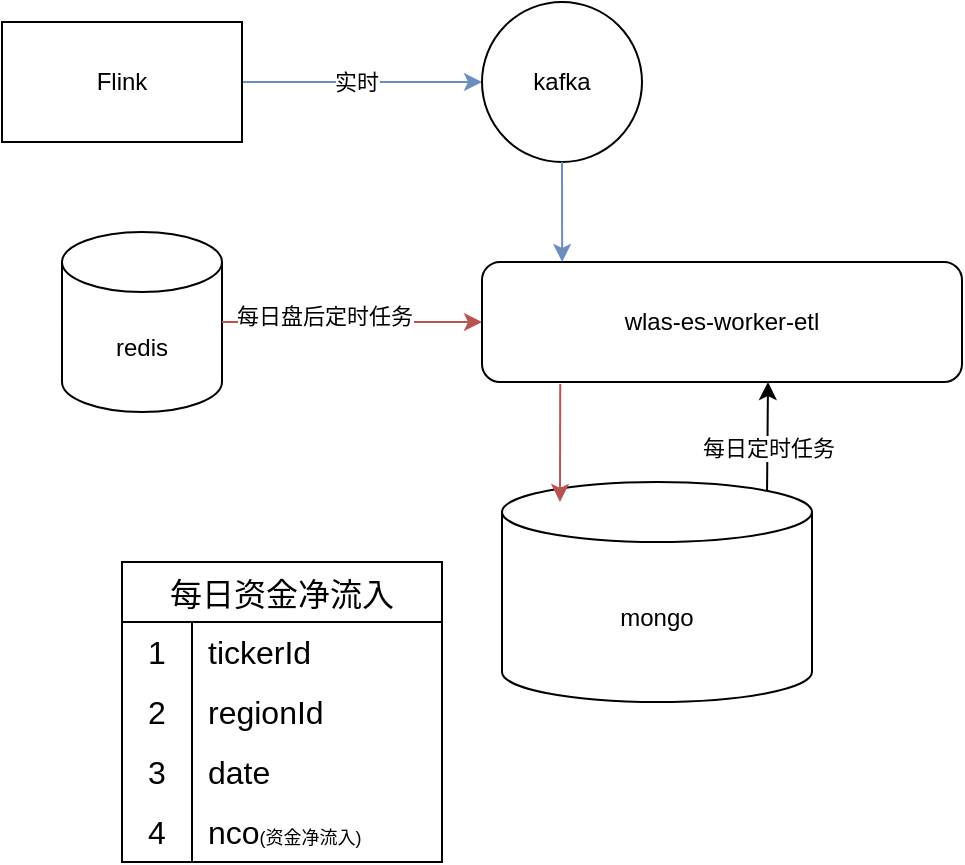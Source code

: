 <mxfile version="20.8.5" type="github" pages="2">
  <diagram id="C5RBs43oDa-KdzZeNtuy" name="Page-1">
    <mxGraphModel dx="867" dy="458" grid="1" gridSize="10" guides="1" tooltips="1" connect="1" arrows="1" fold="1" page="1" pageScale="1" pageWidth="827" pageHeight="1169" math="0" shadow="0">
      <root>
        <mxCell id="WIyWlLk6GJQsqaUBKTNV-0" />
        <mxCell id="WIyWlLk6GJQsqaUBKTNV-1" parent="WIyWlLk6GJQsqaUBKTNV-0" />
        <mxCell id="0sK6oK3GfoSKicFpAwXB-0" value="mongo" style="shape=cylinder3;whiteSpace=wrap;html=1;boundedLbl=1;backgroundOutline=1;size=15;" vertex="1" parent="WIyWlLk6GJQsqaUBKTNV-1">
          <mxGeometry x="250" y="340" width="155" height="110" as="geometry" />
        </mxCell>
        <mxCell id="0sK6oK3GfoSKicFpAwXB-8" value="" style="edgeStyle=orthogonalEdgeStyle;rounded=0;orthogonalLoop=1;jettySize=auto;html=1;fillColor=#dae8fc;strokeColor=#6c8ebf;" edge="1" parent="WIyWlLk6GJQsqaUBKTNV-1" source="0sK6oK3GfoSKicFpAwXB-1" target="0sK6oK3GfoSKicFpAwXB-7">
          <mxGeometry relative="1" as="geometry" />
        </mxCell>
        <mxCell id="0sK6oK3GfoSKicFpAwXB-33" value="实时" style="edgeLabel;html=1;align=center;verticalAlign=middle;resizable=0;points=[];" vertex="1" connectable="0" parent="0sK6oK3GfoSKicFpAwXB-8">
          <mxGeometry x="-0.056" relative="1" as="geometry">
            <mxPoint as="offset" />
          </mxGeometry>
        </mxCell>
        <mxCell id="0sK6oK3GfoSKicFpAwXB-1" value="Flink" style="rounded=0;whiteSpace=wrap;html=1;" vertex="1" parent="WIyWlLk6GJQsqaUBKTNV-1">
          <mxGeometry y="110" width="120" height="60" as="geometry" />
        </mxCell>
        <mxCell id="0sK6oK3GfoSKicFpAwXB-7" value="kafka" style="ellipse;whiteSpace=wrap;html=1;aspect=fixed;" vertex="1" parent="WIyWlLk6GJQsqaUBKTNV-1">
          <mxGeometry x="240" y="100" width="80" height="80" as="geometry" />
        </mxCell>
        <mxCell id="0sK6oK3GfoSKicFpAwXB-9" value="wlas-es-worker-etl" style="rounded=1;whiteSpace=wrap;html=1;" vertex="1" parent="WIyWlLk6GJQsqaUBKTNV-1">
          <mxGeometry x="240" y="230" width="240" height="60" as="geometry" />
        </mxCell>
        <mxCell id="0sK6oK3GfoSKicFpAwXB-23" value="" style="endArrow=classic;html=1;rounded=0;exitX=0.5;exitY=1;exitDx=0;exitDy=0;entryX=0.167;entryY=0;entryDx=0;entryDy=0;entryPerimeter=0;fillColor=#dae8fc;strokeColor=#6c8ebf;" edge="1" parent="WIyWlLk6GJQsqaUBKTNV-1" source="0sK6oK3GfoSKicFpAwXB-7" target="0sK6oK3GfoSKicFpAwXB-9">
          <mxGeometry width="50" height="50" relative="1" as="geometry">
            <mxPoint x="350" y="360" as="sourcePoint" />
            <mxPoint x="400" y="310" as="targetPoint" />
          </mxGeometry>
        </mxCell>
        <mxCell id="0sK6oK3GfoSKicFpAwXB-24" value="" style="endArrow=classic;html=1;rounded=0;exitX=0.163;exitY=1.017;exitDx=0;exitDy=0;exitPerimeter=0;fillColor=#f8cecc;strokeColor=#b85450;" edge="1" parent="WIyWlLk6GJQsqaUBKTNV-1" source="0sK6oK3GfoSKicFpAwXB-9">
          <mxGeometry width="50" height="50" relative="1" as="geometry">
            <mxPoint x="350" y="360" as="sourcePoint" />
            <mxPoint x="279" y="350" as="targetPoint" />
          </mxGeometry>
        </mxCell>
        <mxCell id="0sK6oK3GfoSKicFpAwXB-26" value="" style="endArrow=classic;html=1;rounded=0;exitX=0.855;exitY=0;exitDx=0;exitDy=4.35;exitPerimeter=0;" edge="1" parent="WIyWlLk6GJQsqaUBKTNV-1" source="0sK6oK3GfoSKicFpAwXB-0">
          <mxGeometry width="50" height="50" relative="1" as="geometry">
            <mxPoint x="350" y="360" as="sourcePoint" />
            <mxPoint x="383" y="290" as="targetPoint" />
          </mxGeometry>
        </mxCell>
        <mxCell id="0sK6oK3GfoSKicFpAwXB-27" value="每日定时任务" style="edgeLabel;html=1;align=center;verticalAlign=middle;resizable=0;points=[];" vertex="1" connectable="0" parent="0sK6oK3GfoSKicFpAwXB-26">
          <mxGeometry x="-0.207" relative="1" as="geometry">
            <mxPoint as="offset" />
          </mxGeometry>
        </mxCell>
        <mxCell id="0sK6oK3GfoSKicFpAwXB-30" value="redis" style="shape=cylinder3;whiteSpace=wrap;html=1;boundedLbl=1;backgroundOutline=1;size=15;labelBorderColor=none;" vertex="1" parent="WIyWlLk6GJQsqaUBKTNV-1">
          <mxGeometry x="30" y="215" width="80" height="90" as="geometry" />
        </mxCell>
        <mxCell id="0sK6oK3GfoSKicFpAwXB-31" value="" style="endArrow=classic;html=1;rounded=0;exitX=1;exitY=0.5;exitDx=0;exitDy=0;exitPerimeter=0;entryX=0;entryY=0.5;entryDx=0;entryDy=0;fillColor=#f8cecc;strokeColor=#b85450;" edge="1" parent="WIyWlLk6GJQsqaUBKTNV-1" source="0sK6oK3GfoSKicFpAwXB-30" target="0sK6oK3GfoSKicFpAwXB-9">
          <mxGeometry width="50" height="50" relative="1" as="geometry">
            <mxPoint x="170" y="300" as="sourcePoint" />
            <mxPoint x="220" y="250" as="targetPoint" />
          </mxGeometry>
        </mxCell>
        <mxCell id="0sK6oK3GfoSKicFpAwXB-32" value="每日盘后定时任务" style="edgeLabel;html=1;align=center;verticalAlign=middle;resizable=0;points=[];" vertex="1" connectable="0" parent="0sK6oK3GfoSKicFpAwXB-31">
          <mxGeometry x="-0.213" y="3" relative="1" as="geometry">
            <mxPoint as="offset" />
          </mxGeometry>
        </mxCell>
        <mxCell id="0sK6oK3GfoSKicFpAwXB-110" value="每日资金净流入" style="shape=table;startSize=30;container=1;collapsible=0;childLayout=tableLayout;fixedRows=1;rowLines=0;fontStyle=0;strokeColor=default;fontSize=16;labelBorderColor=none;" vertex="1" parent="WIyWlLk6GJQsqaUBKTNV-1">
          <mxGeometry x="60" y="380" width="160" height="150" as="geometry" />
        </mxCell>
        <mxCell id="0sK6oK3GfoSKicFpAwXB-111" value="" style="shape=tableRow;horizontal=0;startSize=0;swimlaneHead=0;swimlaneBody=0;top=0;left=0;bottom=0;right=0;collapsible=0;dropTarget=0;fillColor=none;points=[[0,0.5],[1,0.5]];portConstraint=eastwest;strokeColor=inherit;fontSize=16;labelBorderColor=none;" vertex="1" parent="0sK6oK3GfoSKicFpAwXB-110">
          <mxGeometry y="30" width="160" height="30" as="geometry" />
        </mxCell>
        <mxCell id="0sK6oK3GfoSKicFpAwXB-112" value="1" style="shape=partialRectangle;html=1;whiteSpace=wrap;connectable=0;fillColor=none;top=0;left=0;bottom=0;right=0;overflow=hidden;pointerEvents=1;strokeColor=inherit;fontSize=16;labelBorderColor=none;" vertex="1" parent="0sK6oK3GfoSKicFpAwXB-111">
          <mxGeometry width="35" height="30" as="geometry">
            <mxRectangle width="35" height="30" as="alternateBounds" />
          </mxGeometry>
        </mxCell>
        <mxCell id="0sK6oK3GfoSKicFpAwXB-113" value="tickerId" style="shape=partialRectangle;html=1;whiteSpace=wrap;connectable=0;fillColor=none;top=0;left=0;bottom=0;right=0;align=left;spacingLeft=6;overflow=hidden;strokeColor=inherit;fontSize=16;labelBorderColor=none;" vertex="1" parent="0sK6oK3GfoSKicFpAwXB-111">
          <mxGeometry x="35" width="125" height="30" as="geometry">
            <mxRectangle width="125" height="30" as="alternateBounds" />
          </mxGeometry>
        </mxCell>
        <mxCell id="0sK6oK3GfoSKicFpAwXB-114" value="" style="shape=tableRow;horizontal=0;startSize=0;swimlaneHead=0;swimlaneBody=0;top=0;left=0;bottom=0;right=0;collapsible=0;dropTarget=0;fillColor=none;points=[[0,0.5],[1,0.5]];portConstraint=eastwest;strokeColor=inherit;fontSize=16;labelBorderColor=none;" vertex="1" parent="0sK6oK3GfoSKicFpAwXB-110">
          <mxGeometry y="60" width="160" height="30" as="geometry" />
        </mxCell>
        <mxCell id="0sK6oK3GfoSKicFpAwXB-115" value="2" style="shape=partialRectangle;html=1;whiteSpace=wrap;connectable=0;fillColor=none;top=0;left=0;bottom=0;right=0;overflow=hidden;strokeColor=inherit;fontSize=16;labelBorderColor=none;" vertex="1" parent="0sK6oK3GfoSKicFpAwXB-114">
          <mxGeometry width="35" height="30" as="geometry">
            <mxRectangle width="35" height="30" as="alternateBounds" />
          </mxGeometry>
        </mxCell>
        <mxCell id="0sK6oK3GfoSKicFpAwXB-116" value="regionId" style="shape=partialRectangle;html=1;whiteSpace=wrap;connectable=0;fillColor=none;top=0;left=0;bottom=0;right=0;align=left;spacingLeft=6;overflow=hidden;strokeColor=inherit;fontSize=16;labelBorderColor=none;" vertex="1" parent="0sK6oK3GfoSKicFpAwXB-114">
          <mxGeometry x="35" width="125" height="30" as="geometry">
            <mxRectangle width="125" height="30" as="alternateBounds" />
          </mxGeometry>
        </mxCell>
        <mxCell id="0sK6oK3GfoSKicFpAwXB-117" value="" style="shape=tableRow;horizontal=0;startSize=0;swimlaneHead=0;swimlaneBody=0;top=0;left=0;bottom=0;right=0;collapsible=0;dropTarget=0;fillColor=none;points=[[0,0.5],[1,0.5]];portConstraint=eastwest;strokeColor=inherit;fontSize=16;labelBorderColor=none;" vertex="1" parent="0sK6oK3GfoSKicFpAwXB-110">
          <mxGeometry y="90" width="160" height="30" as="geometry" />
        </mxCell>
        <mxCell id="0sK6oK3GfoSKicFpAwXB-118" value="3" style="shape=partialRectangle;html=1;whiteSpace=wrap;connectable=0;fillColor=none;top=0;left=0;bottom=0;right=0;overflow=hidden;strokeColor=inherit;fontSize=16;labelBorderColor=none;" vertex="1" parent="0sK6oK3GfoSKicFpAwXB-117">
          <mxGeometry width="35" height="30" as="geometry">
            <mxRectangle width="35" height="30" as="alternateBounds" />
          </mxGeometry>
        </mxCell>
        <mxCell id="0sK6oK3GfoSKicFpAwXB-119" value="date" style="shape=partialRectangle;html=1;whiteSpace=wrap;connectable=0;fillColor=none;top=0;left=0;bottom=0;right=0;align=left;spacingLeft=6;overflow=hidden;strokeColor=inherit;fontSize=16;labelBorderColor=none;" vertex="1" parent="0sK6oK3GfoSKicFpAwXB-117">
          <mxGeometry x="35" width="125" height="30" as="geometry">
            <mxRectangle width="125" height="30" as="alternateBounds" />
          </mxGeometry>
        </mxCell>
        <mxCell id="0sK6oK3GfoSKicFpAwXB-120" style="shape=tableRow;horizontal=0;startSize=0;swimlaneHead=0;swimlaneBody=0;top=0;left=0;bottom=0;right=0;collapsible=0;dropTarget=0;fillColor=none;points=[[0,0.5],[1,0.5]];portConstraint=eastwest;strokeColor=inherit;fontSize=16;labelBorderColor=none;" vertex="1" parent="0sK6oK3GfoSKicFpAwXB-110">
          <mxGeometry y="120" width="160" height="30" as="geometry" />
        </mxCell>
        <mxCell id="0sK6oK3GfoSKicFpAwXB-121" value="4" style="shape=partialRectangle;html=1;whiteSpace=wrap;connectable=0;fillColor=none;top=0;left=0;bottom=0;right=0;overflow=hidden;strokeColor=inherit;fontSize=16;labelBorderColor=none;" vertex="1" parent="0sK6oK3GfoSKicFpAwXB-120">
          <mxGeometry width="35" height="30" as="geometry">
            <mxRectangle width="35" height="30" as="alternateBounds" />
          </mxGeometry>
        </mxCell>
        <mxCell id="0sK6oK3GfoSKicFpAwXB-122" value="nco&lt;font style=&quot;font-size: 9px;&quot;&gt;(资金净流入)&lt;/font&gt;" style="shape=partialRectangle;html=1;whiteSpace=wrap;connectable=0;fillColor=none;top=0;left=0;bottom=0;right=0;align=left;spacingLeft=6;overflow=hidden;strokeColor=inherit;fontSize=16;labelBorderColor=none;" vertex="1" parent="0sK6oK3GfoSKicFpAwXB-120">
          <mxGeometry x="35" width="125" height="30" as="geometry">
            <mxRectangle width="125" height="30" as="alternateBounds" />
          </mxGeometry>
        </mxCell>
      </root>
    </mxGraphModel>
  </diagram>
  <diagram id="wjvMj9Nch7RKc-PUQ0W6" name="第 2 页">
    <mxGraphModel dx="728" dy="377" grid="1" gridSize="10" guides="1" tooltips="1" connect="1" arrows="1" fold="1" page="1" pageScale="1" pageWidth="827" pageHeight="1169" math="0" shadow="0">
      <root>
        <mxCell id="0" />
        <mxCell id="1" parent="0" />
        <mxCell id="RfKFc-p_H9gRxyAXx0Jz-1" value="" style="rounded=0;whiteSpace=wrap;html=1;" vertex="1" parent="1">
          <mxGeometry x="39" y="170" width="750" height="420" as="geometry" />
        </mxCell>
        <mxCell id="RfKFc-p_H9gRxyAXx0Jz-2" value="" style="rounded=1;whiteSpace=wrap;html=1;" vertex="1" parent="1">
          <mxGeometry x="99" y="230" width="470" height="190" as="geometry" />
        </mxCell>
        <mxCell id="RfKFc-p_H9gRxyAXx0Jz-3" value="" style="rounded=1;whiteSpace=wrap;html=1;" vertex="1" parent="1">
          <mxGeometry x="629" y="245" width="140" height="100" as="geometry" />
        </mxCell>
        <mxCell id="RfKFc-p_H9gRxyAXx0Jz-4" value="&lt;font style=&quot;font-size: 24px&quot;&gt;&lt;b&gt;office平台&lt;/b&gt;&lt;/font&gt;" style="text;html=1;strokeColor=none;fillColor=none;align=center;verticalAlign=middle;whiteSpace=wrap;rounded=0;" vertex="1" parent="1">
          <mxGeometry x="49" y="560" width="116" height="30" as="geometry" />
        </mxCell>
        <mxCell id="RfKFc-p_H9gRxyAXx0Jz-5" value="&lt;font style=&quot;font-size: 18px&quot;&gt;DC数据平台&lt;/font&gt;&amp;nbsp;" style="text;html=1;strokeColor=none;fillColor=none;align=center;verticalAlign=middle;whiteSpace=wrap;rounded=0;fontFamily=Helvetica;fontSize=24;" vertex="1" parent="1">
          <mxGeometry x="91.5" y="380" width="155" height="30" as="geometry" />
        </mxCell>
        <mxCell id="RfKFc-p_H9gRxyAXx0Jz-6" value="&lt;font style=&quot;font-size: 14px&quot;&gt;quotes-opration-alert&lt;/font&gt;" style="text;html=1;strokeColor=none;fillColor=none;align=center;verticalAlign=middle;whiteSpace=wrap;rounded=0;fontFamily=Helvetica;fontSize=18;" vertex="1" parent="1">
          <mxGeometry x="629" y="290" width="140" height="30" as="geometry" />
        </mxCell>
        <mxCell id="RfKFc-p_H9gRxyAXx0Jz-7" value="" style="edgeStyle=orthogonalEdgeStyle;rounded=0;orthogonalLoop=1;jettySize=auto;html=1;fontFamily=Helvetica;fontSize=18;" edge="1" parent="1" source="RfKFc-p_H9gRxyAXx0Jz-9" target="RfKFc-p_H9gRxyAXx0Jz-15">
          <mxGeometry relative="1" as="geometry" />
        </mxCell>
        <mxCell id="RfKFc-p_H9gRxyAXx0Jz-8" value="&lt;font style=&quot;font-size: 12px&quot;&gt;trigger&lt;/font&gt;" style="edgeLabel;html=1;align=center;verticalAlign=middle;resizable=0;points=[];fontSize=18;fontFamily=Helvetica;" vertex="1" connectable="0" parent="RfKFc-p_H9gRxyAXx0Jz-7">
          <mxGeometry x="-0.08" relative="1" as="geometry">
            <mxPoint as="offset" />
          </mxGeometry>
        </mxCell>
        <mxCell id="RfKFc-p_H9gRxyAXx0Jz-9" value="调度中心" style="rounded=1;whiteSpace=wrap;html=1;fontFamily=Helvetica;fontSize=18;" vertex="1" parent="1">
          <mxGeometry x="119" y="270" width="100" height="50" as="geometry" />
        </mxCell>
        <mxCell id="RfKFc-p_H9gRxyAXx0Jz-10" value="Hive" style="shape=cylinder3;whiteSpace=wrap;html=1;boundedLbl=1;backgroundOutline=1;size=15;fontFamily=Helvetica;fontSize=18;" vertex="1" parent="1">
          <mxGeometry x="270" y="460" width="86" height="90" as="geometry" />
        </mxCell>
        <mxCell id="RfKFc-p_H9gRxyAXx0Jz-11" style="edgeStyle=orthogonalEdgeStyle;rounded=0;orthogonalLoop=1;jettySize=auto;html=1;exitX=0.25;exitY=1;exitDx=0;exitDy=0;fontFamily=Helvetica;fontSize=12;entryX=0.5;entryY=0;entryDx=0;entryDy=0;entryPerimeter=0;" edge="1" parent="1" source="RfKFc-p_H9gRxyAXx0Jz-15" target="RfKFc-p_H9gRxyAXx0Jz-10">
          <mxGeometry relative="1" as="geometry" />
        </mxCell>
        <mxCell id="RfKFc-p_H9gRxyAXx0Jz-12" value="查询用户集" style="edgeLabel;html=1;align=center;verticalAlign=middle;resizable=0;points=[];fontSize=12;fontFamily=Helvetica;" vertex="1" connectable="0" parent="RfKFc-p_H9gRxyAXx0Jz-11">
          <mxGeometry x="0.017" y="-2" relative="1" as="geometry">
            <mxPoint as="offset" />
          </mxGeometry>
        </mxCell>
        <mxCell id="RfKFc-p_H9gRxyAXx0Jz-13" value="" style="edgeStyle=orthogonalEdgeStyle;rounded=0;orthogonalLoop=1;jettySize=auto;html=1;fontFamily=Helvetica;fontSize=12;" edge="1" parent="1" source="RfKFc-p_H9gRxyAXx0Jz-15" target="RfKFc-p_H9gRxyAXx0Jz-21">
          <mxGeometry relative="1" as="geometry" />
        </mxCell>
        <mxCell id="RfKFc-p_H9gRxyAXx0Jz-14" value="父子triiger" style="edgeLabel;html=1;align=center;verticalAlign=middle;resizable=0;points=[];fontSize=12;fontFamily=Helvetica;" vertex="1" connectable="0" parent="RfKFc-p_H9gRxyAXx0Jz-13">
          <mxGeometry x="-0.12" y="3" relative="1" as="geometry">
            <mxPoint as="offset" />
          </mxGeometry>
        </mxCell>
        <mxCell id="RfKFc-p_H9gRxyAXx0Jz-15" value="query任务" style="rounded=1;whiteSpace=wrap;html=1;fontFamily=Helvetica;fontSize=18;" vertex="1" parent="1">
          <mxGeometry x="289" y="270" width="100" height="50" as="geometry" />
        </mxCell>
        <mxCell id="RfKFc-p_H9gRxyAXx0Jz-16" value="MySQL" style="shape=cylinder3;whiteSpace=wrap;html=1;boundedLbl=1;backgroundOutline=1;size=15;fontFamily=Helvetica;fontSize=18;" vertex="1" parent="1">
          <mxGeometry x="439" y="460" width="120" height="90" as="geometry" />
        </mxCell>
        <mxCell id="RfKFc-p_H9gRxyAXx0Jz-17" value="" style="endArrow=classic;html=1;rounded=0;fontFamily=Helvetica;fontSize=12;entryX=0.145;entryY=0;entryDx=0;entryDy=4.35;entryPerimeter=0;exitX=0.89;exitY=0.98;exitDx=0;exitDy=0;exitPerimeter=0;" edge="1" parent="1" source="RfKFc-p_H9gRxyAXx0Jz-15" target="RfKFc-p_H9gRxyAXx0Jz-16">
          <mxGeometry width="50" height="50" relative="1" as="geometry">
            <mxPoint x="389" y="430" as="sourcePoint" />
            <mxPoint x="439" y="380" as="targetPoint" />
          </mxGeometry>
        </mxCell>
        <mxCell id="RfKFc-p_H9gRxyAXx0Jz-18" value="存储用户" style="edgeLabel;html=1;align=center;verticalAlign=middle;resizable=0;points=[];fontSize=12;fontFamily=Helvetica;" vertex="1" connectable="0" parent="RfKFc-p_H9gRxyAXx0Jz-17">
          <mxGeometry x="-0.149" relative="1" as="geometry">
            <mxPoint as="offset" />
          </mxGeometry>
        </mxCell>
        <mxCell id="RfKFc-p_H9gRxyAXx0Jz-19" value="" style="edgeStyle=orthogonalEdgeStyle;rounded=0;orthogonalLoop=1;jettySize=auto;html=1;fontFamily=Helvetica;fontSize=12;entryX=0;entryY=0.5;entryDx=0;entryDy=0;" edge="1" parent="1" source="RfKFc-p_H9gRxyAXx0Jz-21" target="RfKFc-p_H9gRxyAXx0Jz-3">
          <mxGeometry relative="1" as="geometry" />
        </mxCell>
        <mxCell id="RfKFc-p_H9gRxyAXx0Jz-20" value="&lt;font style=&quot;font-size: 14px&quot;&gt;call&lt;/font&gt;" style="edgeLabel;html=1;align=center;verticalAlign=middle;resizable=0;points=[];fontSize=12;fontFamily=Helvetica;" vertex="1" connectable="0" parent="RfKFc-p_H9gRxyAXx0Jz-19">
          <mxGeometry x="0.343" y="4" relative="1" as="geometry">
            <mxPoint as="offset" />
          </mxGeometry>
        </mxCell>
        <mxCell id="RfKFc-p_H9gRxyAXx0Jz-21" value="通知任务" style="rounded=1;whiteSpace=wrap;html=1;fontFamily=Helvetica;fontSize=18;" vertex="1" parent="1">
          <mxGeometry x="459" y="270" width="100" height="50" as="geometry" />
        </mxCell>
        <mxCell id="RfKFc-p_H9gRxyAXx0Jz-22" value="" style="endArrow=classic;html=1;rounded=0;fontFamily=Helvetica;fontSize=12;entryX=0.5;entryY=1;entryDx=0;entryDy=0;exitX=0.855;exitY=0;exitDx=0;exitDy=4.35;exitPerimeter=0;" edge="1" parent="1" source="RfKFc-p_H9gRxyAXx0Jz-16" target="RfKFc-p_H9gRxyAXx0Jz-3">
          <mxGeometry width="50" height="50" relative="1" as="geometry">
            <mxPoint x="449" y="400" as="sourcePoint" />
            <mxPoint x="499" y="350" as="targetPoint" />
          </mxGeometry>
        </mxCell>
        <mxCell id="RfKFc-p_H9gRxyAXx0Jz-23" value="查询用户集" style="edgeLabel;html=1;align=center;verticalAlign=middle;resizable=0;points=[];fontSize=12;fontFamily=Helvetica;" vertex="1" connectable="0" parent="RfKFc-p_H9gRxyAXx0Jz-22">
          <mxGeometry x="0.198" y="-4" relative="1" as="geometry">
            <mxPoint as="offset" />
          </mxGeometry>
        </mxCell>
        <mxCell id="RfKFc-p_H9gRxyAXx0Jz-24" value="user" style="shape=umlActor;verticalLabelPosition=bottom;verticalAlign=top;html=1;outlineConnect=0;fontFamily=Helvetica;fontSize=14;" vertex="1" parent="1">
          <mxGeometry x="680" y="50" width="30" height="60" as="geometry" />
        </mxCell>
        <mxCell id="RfKFc-p_H9gRxyAXx0Jz-25" value="" style="endArrow=classic;html=1;rounded=0;fontFamily=Helvetica;fontSize=14;exitX=0.5;exitY=0;exitDx=0;exitDy=0;" edge="1" parent="1" source="RfKFc-p_H9gRxyAXx0Jz-3" target="RfKFc-p_H9gRxyAXx0Jz-24">
          <mxGeometry width="50" height="50" relative="1" as="geometry">
            <mxPoint x="670" y="240" as="sourcePoint" />
            <mxPoint x="720" y="190" as="targetPoint" />
          </mxGeometry>
        </mxCell>
        <mxCell id="RfKFc-p_H9gRxyAXx0Jz-26" value="Push &amp;amp; Email" style="edgeLabel;html=1;align=center;verticalAlign=middle;resizable=0;points=[];fontSize=14;fontFamily=Helvetica;" vertex="1" connectable="0" parent="RfKFc-p_H9gRxyAXx0Jz-25">
          <mxGeometry x="-0.311" y="1" relative="1" as="geometry">
            <mxPoint as="offset" />
          </mxGeometry>
        </mxCell>
      </root>
    </mxGraphModel>
  </diagram>
</mxfile>

